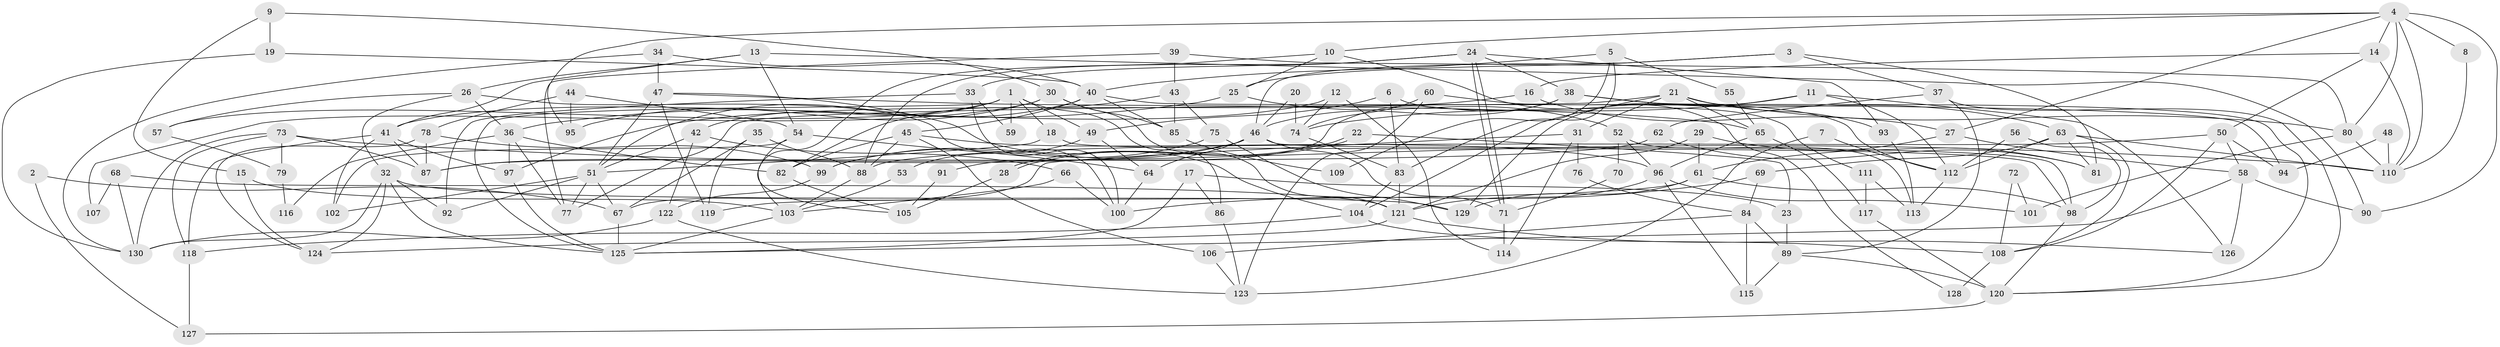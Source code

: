 // coarse degree distribution, {10: 0.06153846153846154, 2: 0.12307692307692308, 4: 0.15384615384615385, 11: 0.03076923076923077, 3: 0.18461538461538463, 8: 0.03076923076923077, 7: 0.12307692307692308, 12: 0.03076923076923077, 6: 0.06153846153846154, 5: 0.15384615384615385, 13: 0.03076923076923077, 18: 0.015384615384615385}
// Generated by graph-tools (version 1.1) at 2025/18/03/04/25 18:18:49]
// undirected, 130 vertices, 260 edges
graph export_dot {
graph [start="1"]
  node [color=gray90,style=filled];
  1;
  2;
  3;
  4;
  5;
  6;
  7;
  8;
  9;
  10;
  11;
  12;
  13;
  14;
  15;
  16;
  17;
  18;
  19;
  20;
  21;
  22;
  23;
  24;
  25;
  26;
  27;
  28;
  29;
  30;
  31;
  32;
  33;
  34;
  35;
  36;
  37;
  38;
  39;
  40;
  41;
  42;
  43;
  44;
  45;
  46;
  47;
  48;
  49;
  50;
  51;
  52;
  53;
  54;
  55;
  56;
  57;
  58;
  59;
  60;
  61;
  62;
  63;
  64;
  65;
  66;
  67;
  68;
  69;
  70;
  71;
  72;
  73;
  74;
  75;
  76;
  77;
  78;
  79;
  80;
  81;
  82;
  83;
  84;
  85;
  86;
  87;
  88;
  89;
  90;
  91;
  92;
  93;
  94;
  95;
  96;
  97;
  98;
  99;
  100;
  101;
  102;
  103;
  104;
  105;
  106;
  107;
  108;
  109;
  110;
  111;
  112;
  113;
  114;
  115;
  116;
  117;
  118;
  119;
  120;
  121;
  122;
  123;
  124;
  125;
  126;
  127;
  128;
  129;
  130;
  1 -- 42;
  1 -- 125;
  1 -- 18;
  1 -- 49;
  1 -- 57;
  1 -- 59;
  1 -- 86;
  2 -- 127;
  2 -- 67;
  3 -- 37;
  3 -- 81;
  3 -- 25;
  3 -- 46;
  4 -- 90;
  4 -- 110;
  4 -- 8;
  4 -- 10;
  4 -- 14;
  4 -- 27;
  4 -- 80;
  4 -- 95;
  5 -- 83;
  5 -- 40;
  5 -- 55;
  5 -- 109;
  6 -- 49;
  6 -- 83;
  6 -- 111;
  7 -- 112;
  7 -- 123;
  8 -- 110;
  9 -- 19;
  9 -- 30;
  9 -- 15;
  10 -- 25;
  10 -- 103;
  10 -- 128;
  11 -- 74;
  11 -- 126;
  11 -- 112;
  11 -- 129;
  12 -- 114;
  12 -- 41;
  12 -- 74;
  13 -- 41;
  13 -- 54;
  13 -- 26;
  13 -- 90;
  14 -- 16;
  14 -- 50;
  14 -- 110;
  15 -- 103;
  15 -- 124;
  16 -- 97;
  16 -- 27;
  17 -- 86;
  17 -- 125;
  17 -- 23;
  18 -- 98;
  18 -- 51;
  19 -- 40;
  19 -- 130;
  20 -- 46;
  20 -- 74;
  21 -- 65;
  21 -- 104;
  21 -- 31;
  21 -- 77;
  21 -- 80;
  21 -- 93;
  22 -- 28;
  22 -- 28;
  22 -- 23;
  23 -- 89;
  24 -- 93;
  24 -- 71;
  24 -- 71;
  24 -- 33;
  24 -- 38;
  24 -- 88;
  25 -- 36;
  25 -- 52;
  26 -- 32;
  26 -- 36;
  26 -- 57;
  26 -- 100;
  27 -- 58;
  27 -- 61;
  28 -- 105;
  29 -- 61;
  29 -- 121;
  29 -- 81;
  30 -- 85;
  30 -- 121;
  30 -- 95;
  30 -- 107;
  31 -- 67;
  31 -- 76;
  31 -- 114;
  32 -- 130;
  32 -- 125;
  32 -- 92;
  32 -- 124;
  32 -- 129;
  33 -- 100;
  33 -- 59;
  33 -- 92;
  34 -- 47;
  34 -- 40;
  34 -- 130;
  35 -- 119;
  35 -- 67;
  35 -- 88;
  36 -- 77;
  36 -- 82;
  36 -- 97;
  36 -- 116;
  37 -- 89;
  37 -- 62;
  37 -- 120;
  38 -- 46;
  38 -- 63;
  38 -- 91;
  38 -- 120;
  39 -- 77;
  39 -- 80;
  39 -- 43;
  40 -- 45;
  40 -- 51;
  40 -- 85;
  40 -- 94;
  41 -- 87;
  41 -- 102;
  41 -- 97;
  41 -- 118;
  42 -- 122;
  42 -- 51;
  42 -- 66;
  43 -- 75;
  43 -- 82;
  43 -- 85;
  44 -- 95;
  44 -- 78;
  44 -- 54;
  45 -- 88;
  45 -- 82;
  45 -- 96;
  45 -- 106;
  46 -- 98;
  46 -- 64;
  46 -- 71;
  46 -- 87;
  46 -- 99;
  47 -- 104;
  47 -- 51;
  47 -- 65;
  47 -- 119;
  48 -- 94;
  48 -- 110;
  49 -- 64;
  49 -- 53;
  50 -- 88;
  50 -- 58;
  50 -- 94;
  50 -- 108;
  51 -- 92;
  51 -- 67;
  51 -- 77;
  51 -- 102;
  52 -- 113;
  52 -- 70;
  52 -- 96;
  53 -- 103;
  54 -- 64;
  54 -- 102;
  54 -- 105;
  55 -- 65;
  56 -- 98;
  56 -- 112;
  57 -- 79;
  58 -- 125;
  58 -- 90;
  58 -- 126;
  60 -- 123;
  60 -- 112;
  60 -- 74;
  61 -- 129;
  61 -- 98;
  61 -- 119;
  62 -- 87;
  62 -- 81;
  63 -- 110;
  63 -- 69;
  63 -- 81;
  63 -- 108;
  63 -- 112;
  64 -- 100;
  65 -- 96;
  65 -- 117;
  66 -- 103;
  66 -- 100;
  67 -- 125;
  68 -- 130;
  68 -- 121;
  68 -- 107;
  69 -- 100;
  69 -- 84;
  70 -- 71;
  71 -- 114;
  72 -- 108;
  72 -- 101;
  73 -- 110;
  73 -- 118;
  73 -- 79;
  73 -- 87;
  73 -- 130;
  74 -- 83;
  75 -- 99;
  75 -- 129;
  76 -- 84;
  78 -- 87;
  78 -- 124;
  78 -- 99;
  79 -- 116;
  80 -- 101;
  80 -- 110;
  82 -- 105;
  83 -- 121;
  83 -- 104;
  84 -- 89;
  84 -- 106;
  84 -- 115;
  85 -- 109;
  86 -- 123;
  88 -- 103;
  89 -- 115;
  89 -- 120;
  91 -- 105;
  93 -- 113;
  96 -- 101;
  96 -- 115;
  96 -- 121;
  97 -- 125;
  98 -- 120;
  99 -- 122;
  103 -- 125;
  104 -- 108;
  104 -- 118;
  106 -- 123;
  108 -- 128;
  111 -- 117;
  111 -- 113;
  112 -- 113;
  117 -- 120;
  118 -- 127;
  120 -- 127;
  121 -- 124;
  121 -- 126;
  122 -- 130;
  122 -- 123;
}
